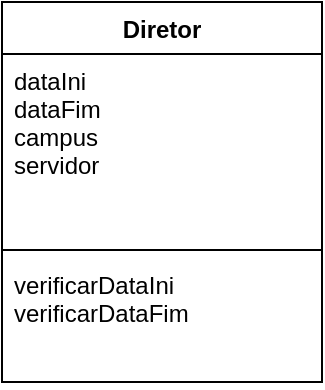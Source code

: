 <mxfile>
    <diagram id="RJnIomYQfMDi4AKL4g5Q" name="Page-1">
        <mxGraphModel dx="361" dy="319" grid="1" gridSize="10" guides="1" tooltips="1" connect="1" arrows="1" fold="1" page="1" pageScale="1" pageWidth="827" pageHeight="1169" math="0" shadow="0">
            <root>
                <mxCell id="0"/>
                <mxCell id="1" parent="0"/>
                <mxCell id="2" value="Diretor" style="swimlane;fontStyle=1;align=center;verticalAlign=top;childLayout=stackLayout;horizontal=1;startSize=26;horizontalStack=0;resizeParent=1;resizeParentMax=0;resizeLast=0;collapsible=1;marginBottom=0;" parent="1" vertex="1">
                    <mxGeometry x="290" y="120" width="160" height="190" as="geometry">
                        <mxRectangle x="240" y="240" width="90" height="30" as="alternateBounds"/>
                    </mxGeometry>
                </mxCell>
                <mxCell id="3" value="dataIni&#10;dataFim&#10;campus&#10;servidor" style="text;strokeColor=none;fillColor=none;align=left;verticalAlign=top;spacingLeft=4;spacingRight=4;overflow=hidden;rotatable=0;points=[[0,0.5],[1,0.5]];portConstraint=eastwest;" parent="2" vertex="1">
                    <mxGeometry y="26" width="160" height="94" as="geometry"/>
                </mxCell>
                <mxCell id="4" value="" style="line;strokeWidth=1;fillColor=none;align=left;verticalAlign=middle;spacingTop=-1;spacingLeft=3;spacingRight=3;rotatable=0;labelPosition=right;points=[];portConstraint=eastwest;strokeColor=inherit;" parent="2" vertex="1">
                    <mxGeometry y="120" width="160" height="8" as="geometry"/>
                </mxCell>
                <mxCell id="5" value="verificarDataIni&#10;verificarDataFim" style="text;strokeColor=none;fillColor=none;align=left;verticalAlign=top;spacingLeft=4;spacingRight=4;overflow=hidden;rotatable=0;points=[[0,0.5],[1,0.5]];portConstraint=eastwest;" parent="2" vertex="1">
                    <mxGeometry y="128" width="160" height="62" as="geometry"/>
                </mxCell>
            </root>
        </mxGraphModel>
    </diagram>
</mxfile>
